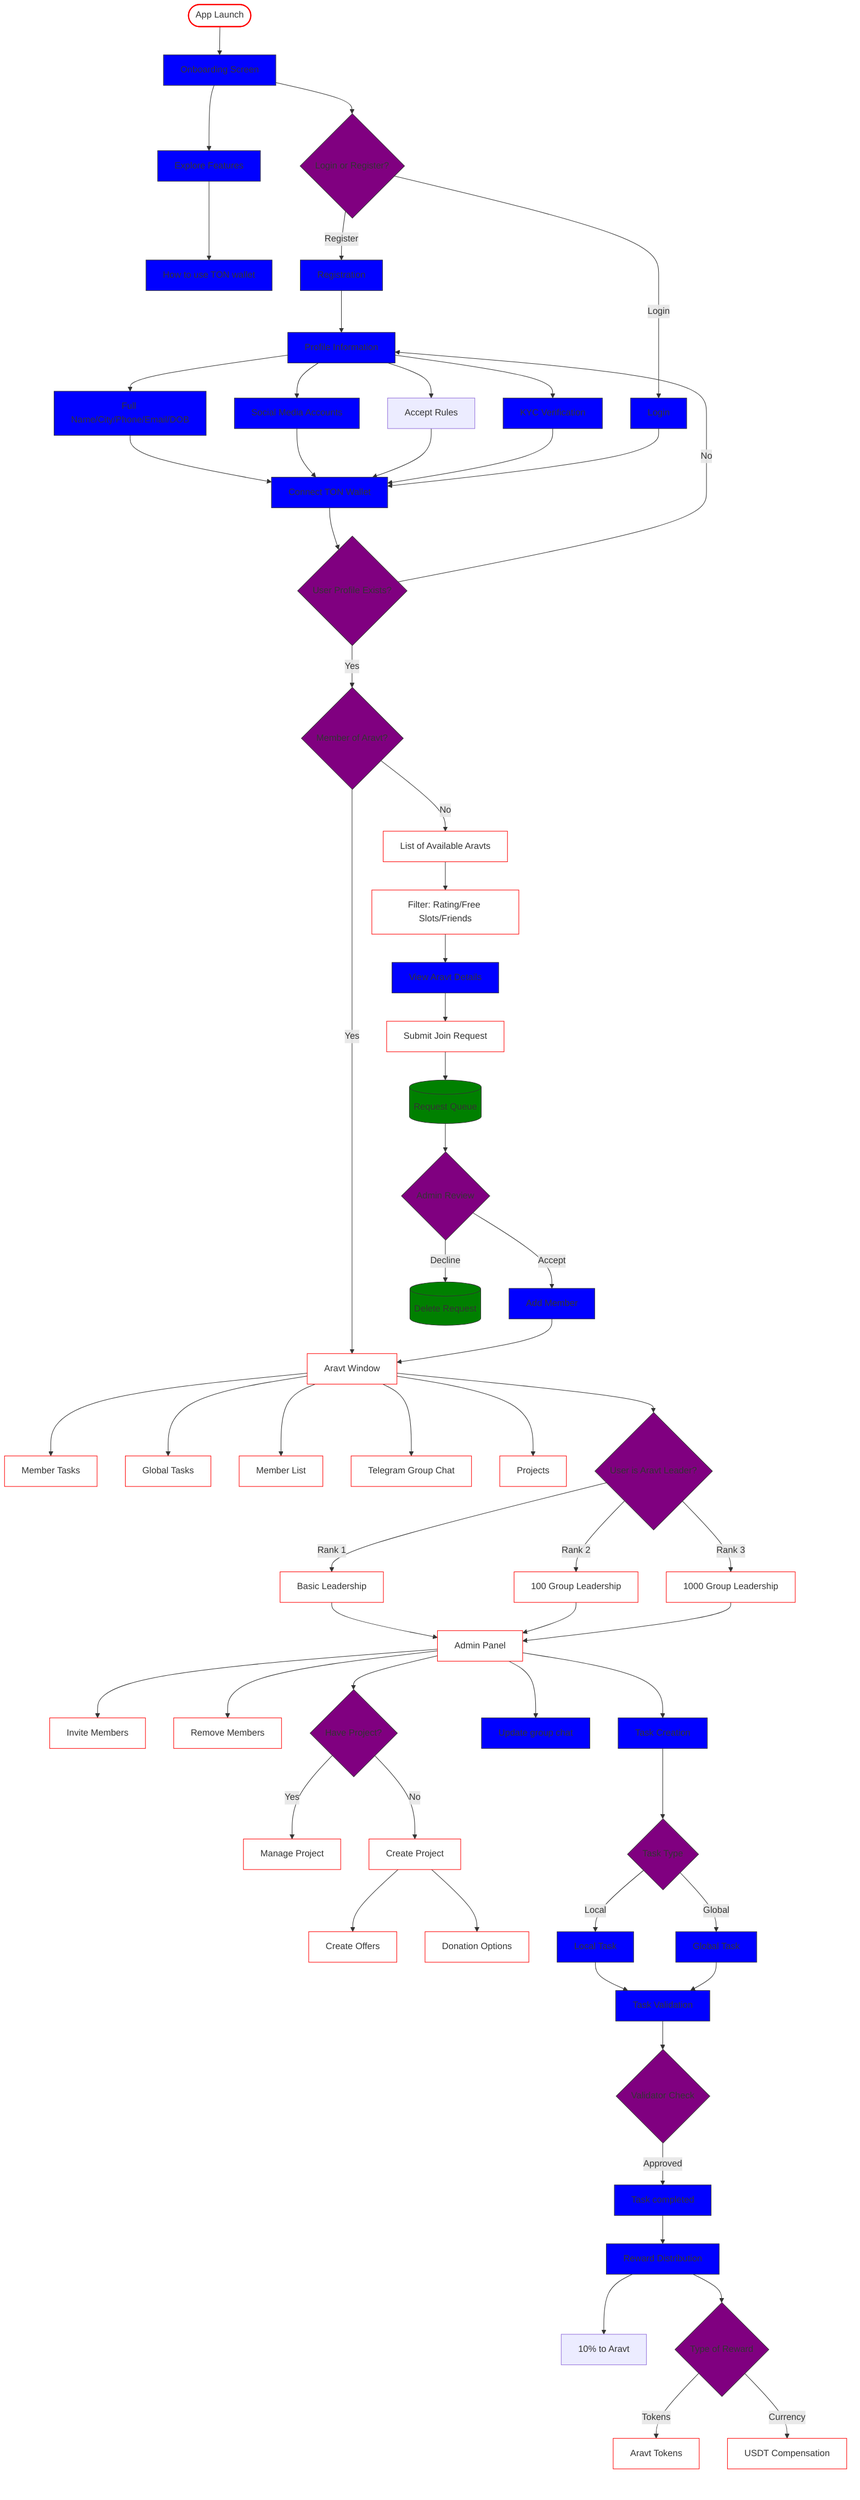 flowchart TB
    %% Entry Point
    Start([App Launch]) --> ON[Onboarding Screen]
    ON --> EF[Explore Features]
    EF --> TW[How to use TON wallet]
    
    %% Authentication Flow
    ON --> Auth{Login or Register?}
    Auth -->|Register| REG[Registration]
    Auth -->|Login| LOG[Login]
    
    %% Profile Creation
    REG --> PI[Profile Information]
    PI --> PD[Full Name/City/Phone/Email/DOB]
    PI --> SM[Social Media Accounts]
    PI --> AR[Accept Rules]
    PI --> KYC[KYC Verification]
    
    %% Wallet Connection
    PD & SM & AR & KYC --> CW[Connect TON Wallet]
    LOG --> CW
    
    %% User Status Check
    CW --> UE{User Profile Exists?}
    UE -->|No| PI
    UE -->|Yes| PA{Member of Aravt?}
    
    %% Non-Member Flow with Ref System
    PA -->|No| LAJ[List of Available Aravts]
    %% RI -->|Yes| RAL{Ref is Aravt Leader?}
    %% RAL -->|Yes| JI[Join Invitation]
    %% RAL -->|No| LAJ[List of Available Aravts]
    
    %% Aravt Browsing
    LAJ --> FL[Filter: Rating/Free Slots/Friends]
    FL --> VA[View Aravt Details]
    VA --> SR[Submit Join Request]
    SR --> RQ[(Request Queue)]
    
    %% Admin Request Review
    RQ --> AR2{Admin Review}
    AR2 -->|Accept| AM[Add Member]
    AR2 -->|Decline| DR[(Delete Request)]
    
    %% Member Access
    PA -->|Yes| AW[Aravt Window]
    AM --> AW
    
    %% Aravt Window Features
    AW --> MT[Member Tasks]
    AW --> GT[Global Tasks]
    AW --> ML[Member List]
    AW --> TGC[Telegram Group Chat]
    AW --> PRJ[Projects]
    
    %% Leader Checks and Rankings
    AW --> LR{User is Aravt Leader?}
    LR -->|Rank 1| L1[Basic Leadership]
    LR -->|Rank 2| L2[100 Group Leadership]
    LR -->|Rank 3| L3[1000 Group Leadership]
    
    %% Leadership Features
    L1 & L2 & L3 --> AP[Admin Panel]
    AP --> IM[Invite Members]
    AP --> RM[Remove Members]
    AP --> TC[Task Creation]
    AP --> CGC[Update group chat]
    
    %% Project Management
    AP --> HP{Have Project?}
    HP -->|Yes| MP[Manage Project]
    HP -->|No| CP[Create Project]
    CP --> CO[Create Offers]
    CP --> DON[Donation Options]
    
    %% Task Management
    TC --> TT{Task Type}
    TT -->|Local| IT[Local Task]
    TT -->|Global| CT[Global Task]
    
    %% Task Validation & KPI
    IT & CT --> TV[Task Validation]
    TV --> VAL{Validator Check}
    VAL -->|Approved| KPI[Task completed]
    
    %% KPI Stages
    %% KPI --> S1[Stage 1: 20%]
    %% KPI --> S2[Stage 2: 60%]
    %% KPI --> S3[Stage 3: 20%]
    
    %% Reward System
    KPI --> RD[Reward Distribution]
    RD --> FEE[10% to Aravt]
    RD --> TR{Type of Reward}
    TR -->|Tokens| ST[Aravt Tokens]
    TR -->|Currency| AC[USDT Compensation]
    %% RD --> SR[Seasonal Rewards]
    %% SR --> SE1[Season 1 Distribution]
    %% SR --> SE2[Season 2 Distribution]
    
    %% Warning System
    %% VAL -->|Not Completed| WS[Warning System]
    %% WS --> W1[1. Automatic Warning]
    %% W1 --> W2[2. Money Deduction]
    %% W2 --> W3[3. Removal Voting]
    
    %% Smart Contract Integration
    %% TC -.-> SMC[Smart Contract Creation]
    %% SMC --> MW[Mint Aravt Wallet]
    %% SMC --> MNFT[Mint NFT Gerege]
    %% SMC --> ID[UQ2wer894892342]
    
    %% Game Style Elements
    %% SR --> GL[Gaming League Style]
    %% GL --> FN[Fortnite-like]
    %% GL --> OL[Open League]

    %% Styling
    classDef start fill:#ffffff,stroke:red,stroke-width:2px
    classDef process fill:blue,stroke:#333,stroke-width:1px
    classDef decision fill:purple,stroke:#333,stroke-width:1px
    classDef storage fill:green,stroke:#333,stroke-width:1px
    classDef feature fill:white,stroke:red,stroke-width:1px
    classDef warning fill:yellow,stroke:#333,stroke-width:1px
    classDef smart fill:red,stroke:#red,stroke-width:1px
    
    class Start start
    class ON,EF,TW,REG,LOG,PI,PD,SM,KYC,CW,VA,SR,AM,TC,IT,CT,TV,KPI,S1,S2,S3,RD,CGC process
    class Auth,UE,PA,RI,RAL,AR2,LR,HP,TT,VAL,TR decision
    class RQ,DR storage
    class LAJ,FL,AW,MT,GT,ML,TGC,PRJ,L1,L2,L3,AP,IM,RM,MP,CP,CO,DON,ST,AC,SR,SE1,SE2,GL,FN,OL feature
    class WS,W1,W2,W3 warning
    class SMC,MW,MNFT,ID smart
